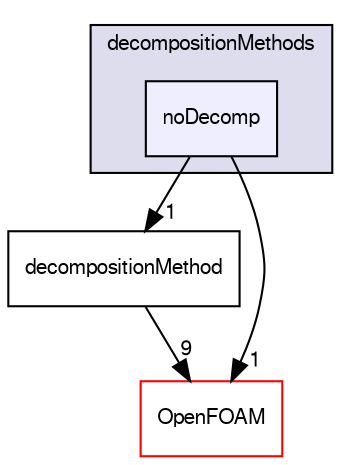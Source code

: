 digraph "src/parallel/decompose/decompositionMethods/noDecomp" {
  bgcolor=transparent;
  compound=true
  node [ fontsize="10", fontname="FreeSans"];
  edge [ labelfontsize="10", labelfontname="FreeSans"];
  subgraph clusterdir_e3b70d1802e286fd48b60eaae8da0038 {
    graph [ bgcolor="#ddddee", pencolor="black", label="decompositionMethods" fontname="FreeSans", fontsize="10", URL="dir_e3b70d1802e286fd48b60eaae8da0038.html"]
  dir_5b3a0f286f3af79a0d5055506189f3a0 [shape=box, label="noDecomp", style="filled", fillcolor="#eeeeff", pencolor="black", URL="dir_5b3a0f286f3af79a0d5055506189f3a0.html"];
  }
  dir_fac2e9a5f999a64c1614a6b89ef1f3a1 [shape=box label="decompositionMethod" URL="dir_fac2e9a5f999a64c1614a6b89ef1f3a1.html"];
  dir_c5473ff19b20e6ec4dfe5c310b3778a8 [shape=box label="OpenFOAM" color="red" URL="dir_c5473ff19b20e6ec4dfe5c310b3778a8.html"];
  dir_fac2e9a5f999a64c1614a6b89ef1f3a1->dir_c5473ff19b20e6ec4dfe5c310b3778a8 [headlabel="9", labeldistance=1.5 headhref="dir_002239_001706.html"];
  dir_5b3a0f286f3af79a0d5055506189f3a0->dir_fac2e9a5f999a64c1614a6b89ef1f3a1 [headlabel="1", labeldistance=1.5 headhref="dir_002244_002239.html"];
  dir_5b3a0f286f3af79a0d5055506189f3a0->dir_c5473ff19b20e6ec4dfe5c310b3778a8 [headlabel="1", labeldistance=1.5 headhref="dir_002244_001706.html"];
}
